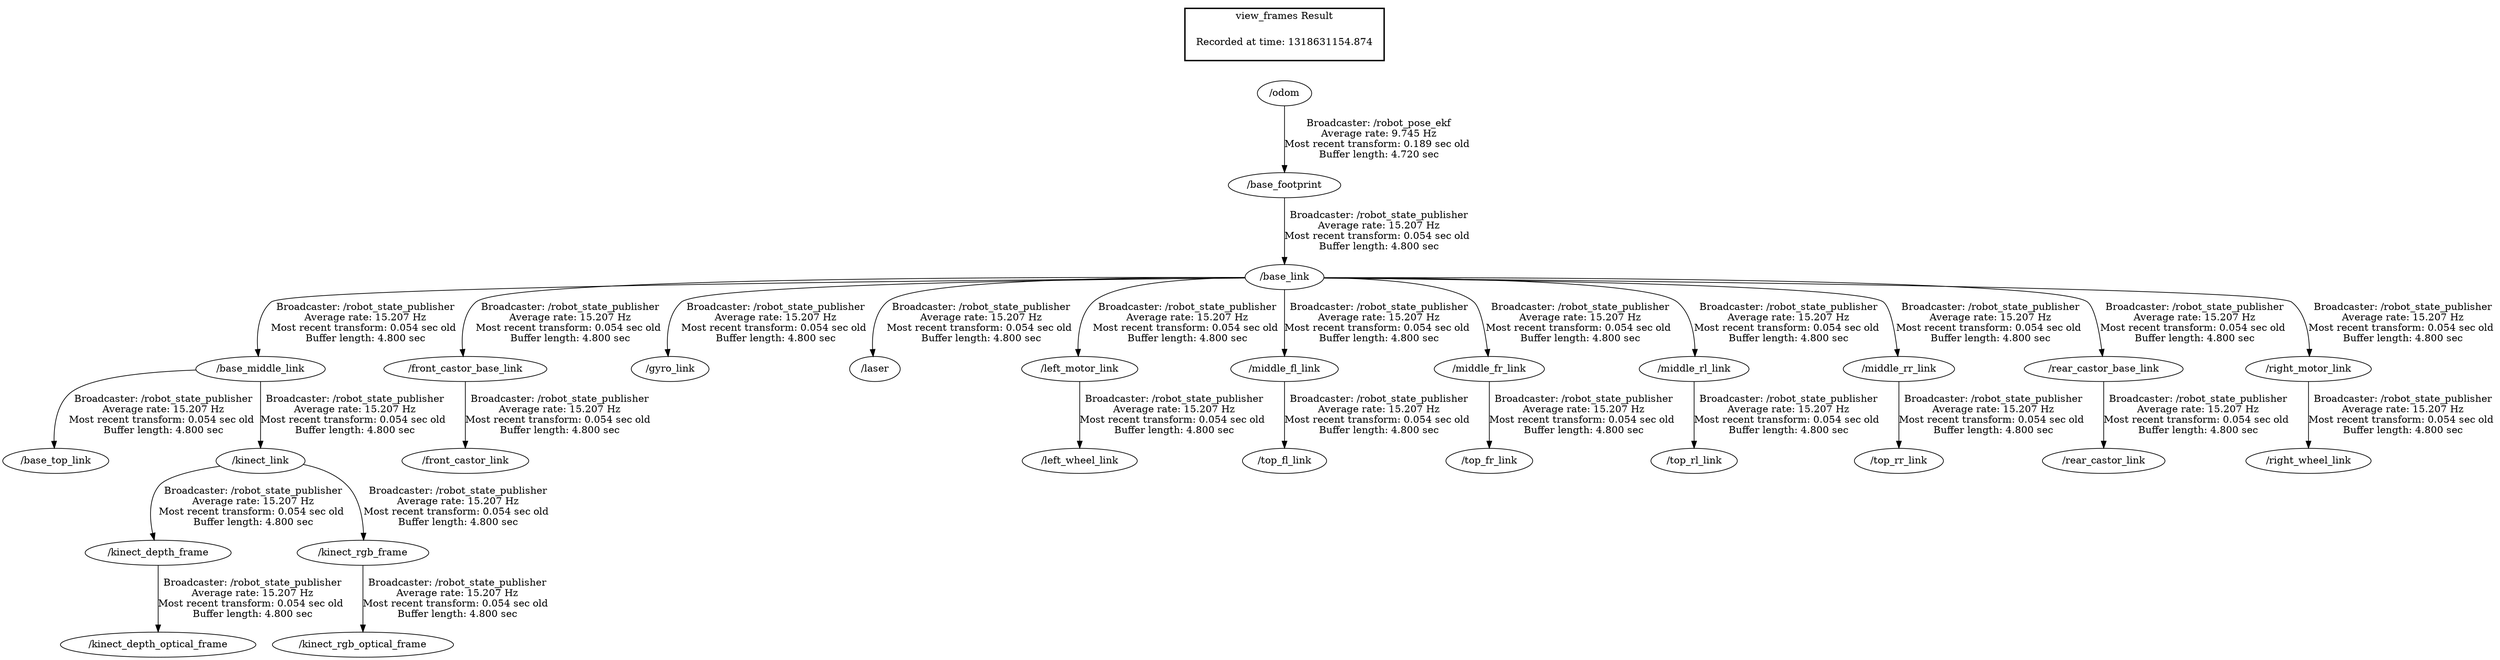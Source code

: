 digraph G {
"/base_footprint" -> "/base_link"[label="Broadcaster: /robot_state_publisher\nAverage rate: 15.207 Hz\nMost recent transform: 0.054 sec old \nBuffer length: 4.800 sec\n"];
"/odom" -> "/base_footprint"[label="Broadcaster: /robot_pose_ekf\nAverage rate: 9.745 Hz\nMost recent transform: 0.189 sec old \nBuffer length: 4.720 sec\n"];
"/base_link" -> "/base_middle_link"[label="Broadcaster: /robot_state_publisher\nAverage rate: 15.207 Hz\nMost recent transform: 0.054 sec old \nBuffer length: 4.800 sec\n"];
"/base_middle_link" -> "/base_top_link"[label="Broadcaster: /robot_state_publisher\nAverage rate: 15.207 Hz\nMost recent transform: 0.054 sec old \nBuffer length: 4.800 sec\n"];
"/base_link" -> "/front_castor_base_link"[label="Broadcaster: /robot_state_publisher\nAverage rate: 15.207 Hz\nMost recent transform: 0.054 sec old \nBuffer length: 4.800 sec\n"];
"/front_castor_base_link" -> "/front_castor_link"[label="Broadcaster: /robot_state_publisher\nAverage rate: 15.207 Hz\nMost recent transform: 0.054 sec old \nBuffer length: 4.800 sec\n"];
"/base_link" -> "/gyro_link"[label="Broadcaster: /robot_state_publisher\nAverage rate: 15.207 Hz\nMost recent transform: 0.054 sec old \nBuffer length: 4.800 sec\n"];
"/kinect_link" -> "/kinect_depth_frame"[label="Broadcaster: /robot_state_publisher\nAverage rate: 15.207 Hz\nMost recent transform: 0.054 sec old \nBuffer length: 4.800 sec\n"];
"/base_middle_link" -> "/kinect_link"[label="Broadcaster: /robot_state_publisher\nAverage rate: 15.207 Hz\nMost recent transform: 0.054 sec old \nBuffer length: 4.800 sec\n"];
"/kinect_depth_frame" -> "/kinect_depth_optical_frame"[label="Broadcaster: /robot_state_publisher\nAverage rate: 15.207 Hz\nMost recent transform: 0.054 sec old \nBuffer length: 4.800 sec\n"];
"/kinect_link" -> "/kinect_rgb_frame"[label="Broadcaster: /robot_state_publisher\nAverage rate: 15.207 Hz\nMost recent transform: 0.054 sec old \nBuffer length: 4.800 sec\n"];
"/kinect_rgb_frame" -> "/kinect_rgb_optical_frame"[label="Broadcaster: /robot_state_publisher\nAverage rate: 15.207 Hz\nMost recent transform: 0.054 sec old \nBuffer length: 4.800 sec\n"];
"/base_link" -> "/laser"[label="Broadcaster: /robot_state_publisher\nAverage rate: 15.207 Hz\nMost recent transform: 0.054 sec old \nBuffer length: 4.800 sec\n"];
"/base_link" -> "/left_motor_link"[label="Broadcaster: /robot_state_publisher\nAverage rate: 15.207 Hz\nMost recent transform: 0.054 sec old \nBuffer length: 4.800 sec\n"];
"/left_motor_link" -> "/left_wheel_link"[label="Broadcaster: /robot_state_publisher\nAverage rate: 15.207 Hz\nMost recent transform: 0.054 sec old \nBuffer length: 4.800 sec\n"];
"/base_link" -> "/middle_fl_link"[label="Broadcaster: /robot_state_publisher\nAverage rate: 15.207 Hz\nMost recent transform: 0.054 sec old \nBuffer length: 4.800 sec\n"];
"/base_link" -> "/middle_fr_link"[label="Broadcaster: /robot_state_publisher\nAverage rate: 15.207 Hz\nMost recent transform: 0.054 sec old \nBuffer length: 4.800 sec\n"];
"/base_link" -> "/middle_rl_link"[label="Broadcaster: /robot_state_publisher\nAverage rate: 15.207 Hz\nMost recent transform: 0.054 sec old \nBuffer length: 4.800 sec\n"];
"/base_link" -> "/middle_rr_link"[label="Broadcaster: /robot_state_publisher\nAverage rate: 15.207 Hz\nMost recent transform: 0.054 sec old \nBuffer length: 4.800 sec\n"];
"/base_link" -> "/rear_castor_base_link"[label="Broadcaster: /robot_state_publisher\nAverage rate: 15.207 Hz\nMost recent transform: 0.054 sec old \nBuffer length: 4.800 sec\n"];
"/rear_castor_base_link" -> "/rear_castor_link"[label="Broadcaster: /robot_state_publisher\nAverage rate: 15.207 Hz\nMost recent transform: 0.054 sec old \nBuffer length: 4.800 sec\n"];
"/base_link" -> "/right_motor_link"[label="Broadcaster: /robot_state_publisher\nAverage rate: 15.207 Hz\nMost recent transform: 0.054 sec old \nBuffer length: 4.800 sec\n"];
"/right_motor_link" -> "/right_wheel_link"[label="Broadcaster: /robot_state_publisher\nAverage rate: 15.207 Hz\nMost recent transform: 0.054 sec old \nBuffer length: 4.800 sec\n"];
"/middle_fl_link" -> "/top_fl_link"[label="Broadcaster: /robot_state_publisher\nAverage rate: 15.207 Hz\nMost recent transform: 0.054 sec old \nBuffer length: 4.800 sec\n"];
"/middle_fr_link" -> "/top_fr_link"[label="Broadcaster: /robot_state_publisher\nAverage rate: 15.207 Hz\nMost recent transform: 0.054 sec old \nBuffer length: 4.800 sec\n"];
"/middle_rl_link" -> "/top_rl_link"[label="Broadcaster: /robot_state_publisher\nAverage rate: 15.207 Hz\nMost recent transform: 0.054 sec old \nBuffer length: 4.800 sec\n"];
"/middle_rr_link" -> "/top_rr_link"[label="Broadcaster: /robot_state_publisher\nAverage rate: 15.207 Hz\nMost recent transform: 0.054 sec old \nBuffer length: 4.800 sec\n"];
edge [style=invis];
 subgraph cluster_legend { style=bold; color=black; label ="view_frames Result";
"Recorded at time: 1318631154.874"[ shape=plaintext ] ;
 }->"/odom";
}